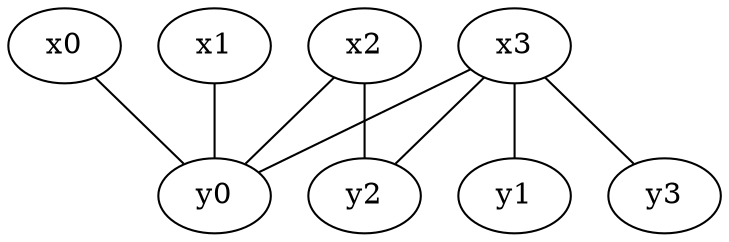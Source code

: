 strict graph grafo_4_3 {
    x0 -- y0;
    x1 -- y0;
    x2 -- y0;
    x2 -- y2;
    x3 -- y0;
    x3 -- y1;
    x3 -- y2;
    x3 -- y3;
    
}

